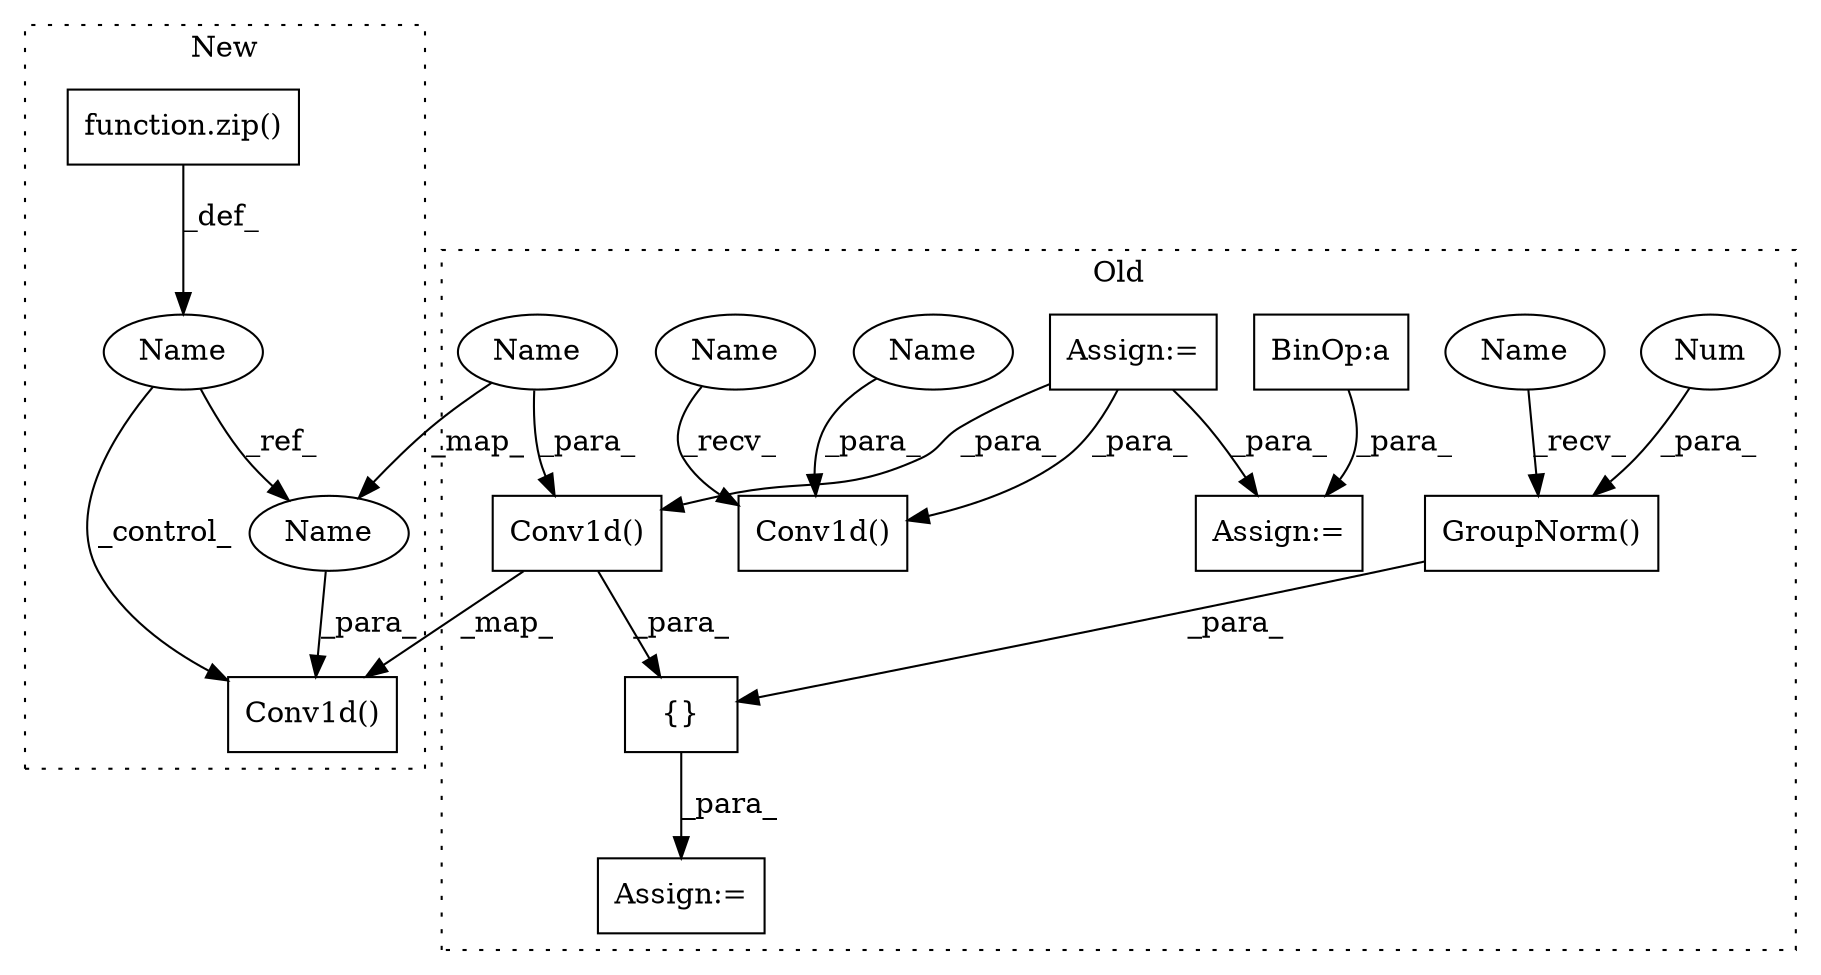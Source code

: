 digraph G {
subgraph cluster0 {
1 [label="GroupNorm()" a="75" s="13064,13085" l="13,1" shape="box"];
3 [label="{}" a="59" s="13012,13086" l="2,0" shape="box"];
4 [label="Num" a="76" s="13077" l="1" shape="ellipse"];
5 [label="Assign:=" a="68" s="13008" l="4" shape="box"];
6 [label="Conv1d()" a="75" s="13014,13041" l="10,21" shape="box"];
8 [label="Conv1d()" a="75" s="12825,12848" l="10,21" shape="box"];
10 [label="Assign:=" a="68" s="12708" l="3" shape="box"];
11 [label="Assign:=" a="68" s="12725" l="4" shape="box"];
12 [label="BinOp:a" a="82" s="12738" l="1" shape="box"];
14 [label="Name" a="87" s="13034" l="7" shape="ellipse"];
15 [label="Name" a="87" s="12841" l="7" shape="ellipse"];
16 [label="Name" a="87" s="12825" l="2" shape="ellipse"];
17 [label="Name" a="87" s="13064" l="2" shape="ellipse"];
label = "Old";
style="dotted";
}
subgraph cluster1 {
2 [label="function.zip()" a="75" s="5837,5854" l="4,1" shape="box"];
7 [label="Conv1d()" a="75" s="5893,5913" l="10,15" shape="box"];
9 [label="Name" a="87" s="5832" l="1" shape="ellipse"];
13 [label="Name" a="87" s="5912" l="1" shape="ellipse"];
label = "New";
style="dotted";
}
1 -> 3 [label="_para_"];
2 -> 9 [label="_def_"];
3 -> 5 [label="_para_"];
4 -> 1 [label="_para_"];
6 -> 7 [label="_map_"];
6 -> 3 [label="_para_"];
9 -> 13 [label="_ref_"];
9 -> 7 [label="_control_"];
10 -> 8 [label="_para_"];
10 -> 6 [label="_para_"];
10 -> 11 [label="_para_"];
12 -> 11 [label="_para_"];
13 -> 7 [label="_para_"];
14 -> 13 [label="_map_"];
14 -> 6 [label="_para_"];
15 -> 8 [label="_para_"];
16 -> 8 [label="_recv_"];
17 -> 1 [label="_recv_"];
}